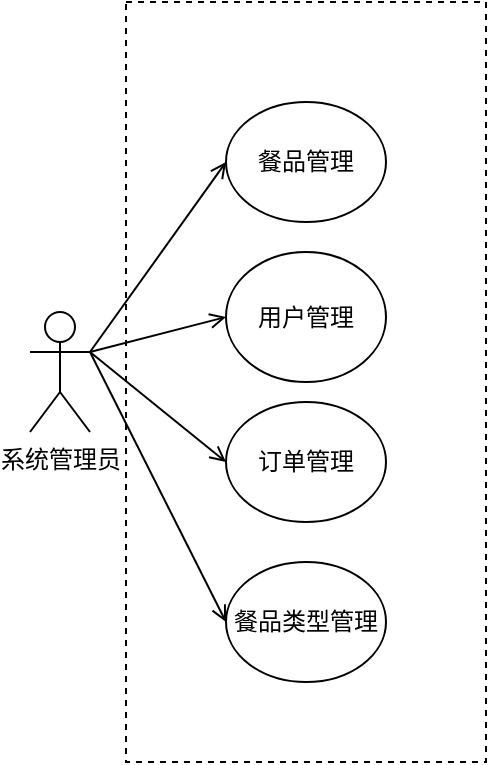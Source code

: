 <mxfile version="12.1.9" type="device" pages="1"><diagram id="6qLH6uVLkCzw0OqlX1-q" name="Page-1"><mxGraphModel dx="1408" dy="755" grid="1" gridSize="10" guides="1" tooltips="1" connect="1" arrows="1" fold="1" page="1" pageScale="1" pageWidth="827" pageHeight="1169" math="0" shadow="0"><root><mxCell id="0"/><mxCell id="1" parent="0"/><mxCell id="z-EP3IXG-xNdGrLK-k5l-66" value="" style="rounded=0;whiteSpace=wrap;html=1;shadow=0;strokeColor=#000000;fillColor=#FFFFFF;dashed=1;" vertex="1" parent="1"><mxGeometry x="148" y="100" width="180" height="380" as="geometry"/></mxCell><mxCell id="z-EP3IXG-xNdGrLK-k5l-25" style="rounded=0;orthogonalLoop=1;jettySize=auto;html=1;exitX=1;exitY=0.333;exitDx=0;exitDy=0;exitPerimeter=0;entryX=0;entryY=0.5;entryDx=0;entryDy=0;endArrow=open;endFill=0;" edge="1" parent="1" source="z-EP3IXG-xNdGrLK-k5l-1" target="z-EP3IXG-xNdGrLK-k5l-15"><mxGeometry relative="1" as="geometry"/></mxCell><mxCell id="z-EP3IXG-xNdGrLK-k5l-29" style="edgeStyle=none;rounded=0;orthogonalLoop=1;jettySize=auto;html=1;exitX=1;exitY=0.333;exitDx=0;exitDy=0;exitPerimeter=0;entryX=0;entryY=0.5;entryDx=0;entryDy=0;endArrow=open;endFill=0;" edge="1" parent="1" source="z-EP3IXG-xNdGrLK-k5l-1" target="z-EP3IXG-xNdGrLK-k5l-14"><mxGeometry relative="1" as="geometry"/></mxCell><mxCell id="z-EP3IXG-xNdGrLK-k5l-30" style="edgeStyle=none;rounded=0;orthogonalLoop=1;jettySize=auto;html=1;exitX=1;exitY=0.333;exitDx=0;exitDy=0;exitPerimeter=0;entryX=0;entryY=0.5;entryDx=0;entryDy=0;endArrow=open;endFill=0;" edge="1" parent="1" source="z-EP3IXG-xNdGrLK-k5l-1" target="z-EP3IXG-xNdGrLK-k5l-11"><mxGeometry relative="1" as="geometry"/></mxCell><mxCell id="z-EP3IXG-xNdGrLK-k5l-31" style="edgeStyle=none;rounded=0;orthogonalLoop=1;jettySize=auto;html=1;exitX=1;exitY=0.333;exitDx=0;exitDy=0;exitPerimeter=0;entryX=0;entryY=0.5;entryDx=0;entryDy=0;endArrow=open;endFill=0;" edge="1" parent="1" source="z-EP3IXG-xNdGrLK-k5l-1" target="z-EP3IXG-xNdGrLK-k5l-12"><mxGeometry relative="1" as="geometry"/></mxCell><mxCell id="z-EP3IXG-xNdGrLK-k5l-1" value="系统管理员" style="shape=umlActor;verticalLabelPosition=bottom;labelBackgroundColor=#ffffff;verticalAlign=top;html=1;outlineConnect=0;" vertex="1" parent="1"><mxGeometry x="100" y="255" width="30" height="60" as="geometry"/></mxCell><mxCell id="z-EP3IXG-xNdGrLK-k5l-11" value="订单管理" style="ellipse;whiteSpace=wrap;html=1;strokeColor=#000000;fillColor=#FFFFFF;" vertex="1" parent="1"><mxGeometry x="198" y="300" width="80" height="60" as="geometry"/></mxCell><mxCell id="z-EP3IXG-xNdGrLK-k5l-12" value="餐品类型管理" style="ellipse;whiteSpace=wrap;html=1;strokeColor=#000000;fillColor=#FFFFFF;" vertex="1" parent="1"><mxGeometry x="198" y="380" width="80" height="60" as="geometry"/></mxCell><mxCell id="z-EP3IXG-xNdGrLK-k5l-14" value="用户管理" style="ellipse;whiteSpace=wrap;html=1;strokeColor=#000000;fillColor=#FFFFFF;" vertex="1" parent="1"><mxGeometry x="198" y="225" width="80" height="65" as="geometry"/></mxCell><mxCell id="z-EP3IXG-xNdGrLK-k5l-15" value="餐品管理" style="ellipse;whiteSpace=wrap;html=1;strokeColor=#000000;fillColor=#FFFFFF;" vertex="1" parent="1"><mxGeometry x="198" y="150" width="80" height="60" as="geometry"/></mxCell></root></mxGraphModel></diagram></mxfile>